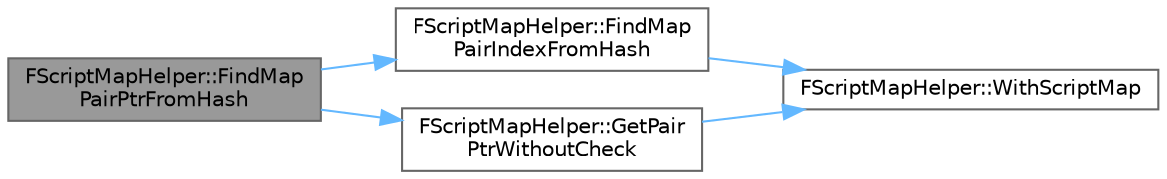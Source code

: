 digraph "FScriptMapHelper::FindMapPairPtrFromHash"
{
 // INTERACTIVE_SVG=YES
 // LATEX_PDF_SIZE
  bgcolor="transparent";
  edge [fontname=Helvetica,fontsize=10,labelfontname=Helvetica,labelfontsize=10];
  node [fontname=Helvetica,fontsize=10,shape=box,height=0.2,width=0.4];
  rankdir="LR";
  Node1 [id="Node000001",label="FScriptMapHelper::FindMap\lPairPtrFromHash",height=0.2,width=0.4,color="gray40", fillcolor="grey60", style="filled", fontcolor="black",tooltip="Finds the associated pair from hash, rather than linearly searching."];
  Node1 -> Node2 [id="edge1_Node000001_Node000002",color="steelblue1",style="solid",tooltip=" "];
  Node2 [id="Node000002",label="FScriptMapHelper::FindMap\lPairIndexFromHash",height=0.2,width=0.4,color="grey40", fillcolor="white", style="filled",URL="$d4/d21/classFScriptMapHelper.html#a9a8a6adf667345a504f769c2004d3f6b",tooltip="Finds the associated pair from hash, rather than linearly searching."];
  Node2 -> Node3 [id="edge2_Node000002_Node000003",color="steelblue1",style="solid",tooltip=" "];
  Node3 [id="Node000003",label="FScriptMapHelper::WithScriptMap",height=0.2,width=0.4,color="grey40", fillcolor="white", style="filled",URL="$d4/d21/classFScriptMapHelper.html#ad068ece7a3e0a66870836ea53dd93df9",tooltip=" "];
  Node1 -> Node4 [id="edge3_Node000001_Node000004",color="steelblue1",style="solid",tooltip=" "];
  Node4 [id="Node000004",label="FScriptMapHelper::GetPair\lPtrWithoutCheck",height=0.2,width=0.4,color="grey40", fillcolor="white", style="filled",URL="$d4/d21/classFScriptMapHelper.html#a48d7997edc22ef5d2a3dfe0da1a72ab2",tooltip="Returns a uint8 pointer to the pair in the array without checking the index."];
  Node4 -> Node3 [id="edge4_Node000004_Node000003",color="steelblue1",style="solid",tooltip=" "];
}
